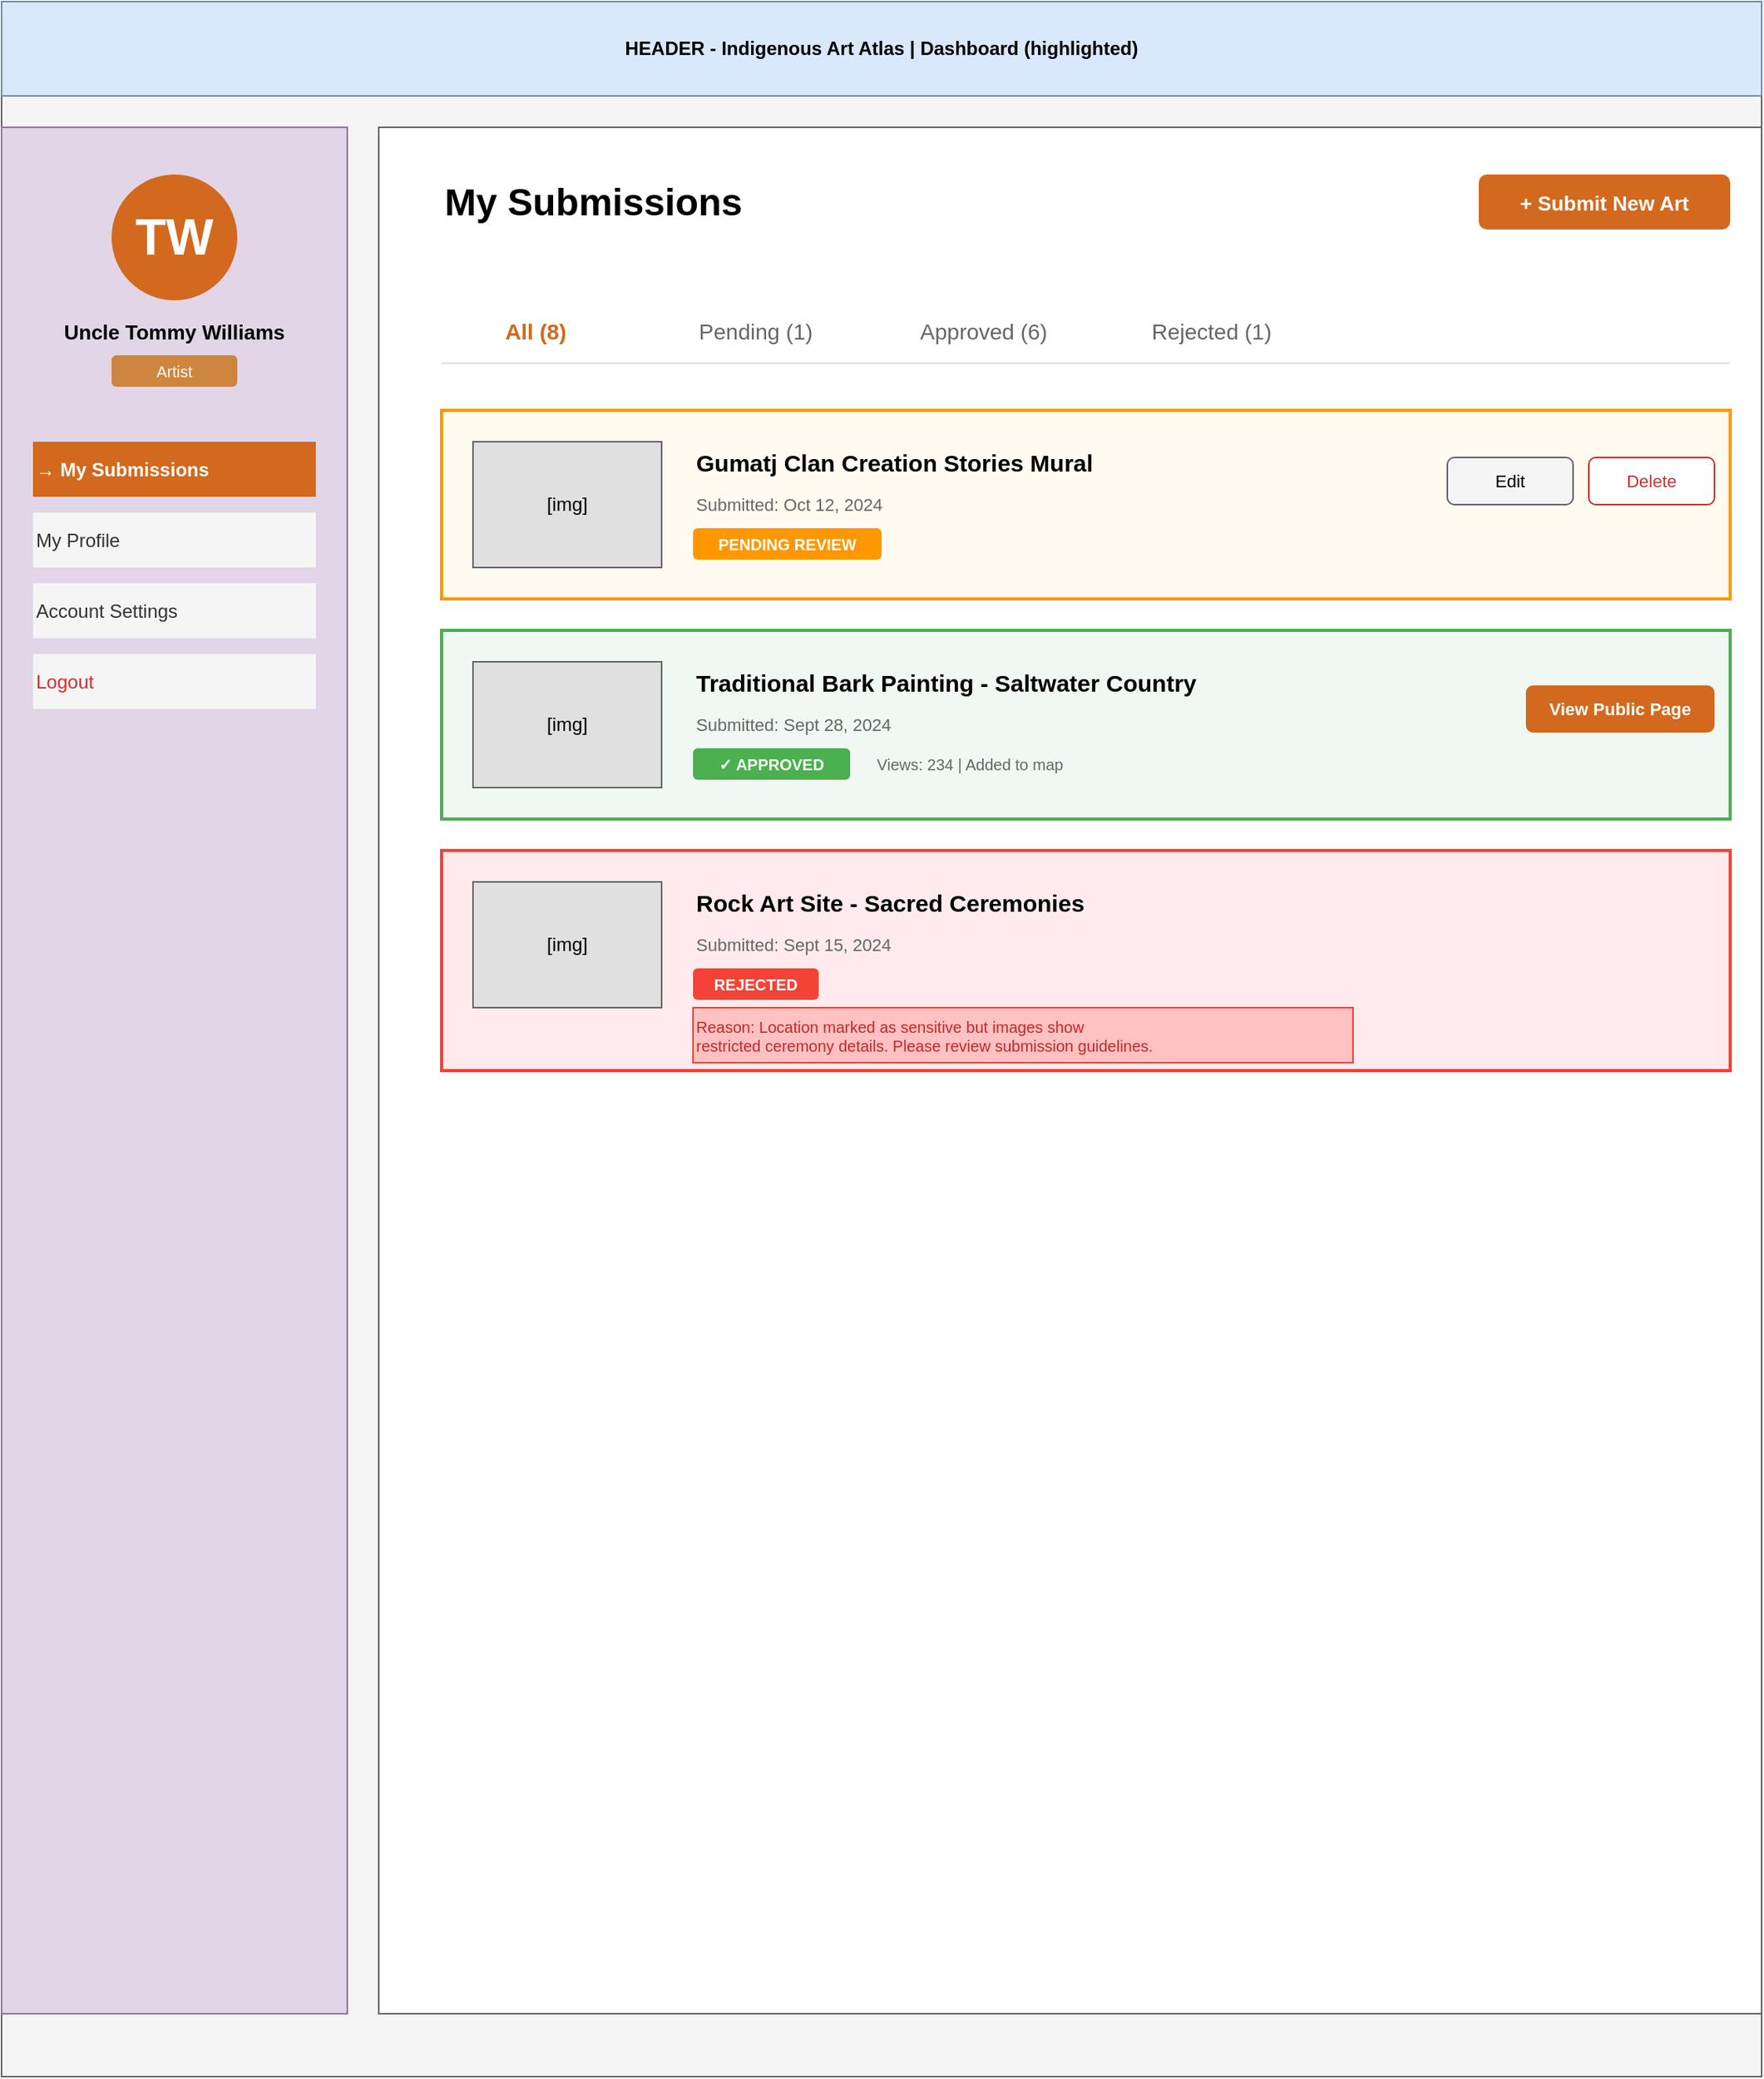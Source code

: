 <mxfile>
  <diagram name="User Dashboard Wireframe" id="dashboard">
    <mxGraphModel dx="1434" dy="844" grid="1" gridSize="10" guides="1" tooltips="1" connect="1" arrows="1" fold="1" page="1" pageScale="1" pageWidth="1200" pageHeight="1400" math="0" shadow="0">
      <root>
        <mxCell id="0" />
        <mxCell id="1" parent="0" />

        <!-- Browser Window -->
        <mxCell id="browser" value="" style="rounded=0;whiteSpace=wrap;html=1;fillColor=#f5f5f5;strokeColor=#666666;" vertex="1" parent="1">
          <mxGeometry x="40" y="40" width="1120" height="1320" as="geometry" />
        </mxCell>

        <!-- Header -->
        <mxCell id="header" value="HEADER - Indigenous Art Atlas | Dashboard (highlighted)" style="rounded=0;whiteSpace=wrap;html=1;fillColor=#dae8fc;strokeColor=#6c8ebf;fontStyle=1" vertex="1" parent="1">
          <mxGeometry x="40" y="40" width="1120" height="60" as="geometry" />
        </mxCell>

        <!-- Sidebar Navigation (20%) -->
        <mxCell id="sidebar" value="" style="rounded=0;whiteSpace=wrap;html=1;fillColor=#e1d5e7;strokeColor=#9673a6;align=left;verticalAlign=top;" vertex="1" parent="1">
          <mxGeometry x="40" y="120" width="220" height="1200" as="geometry" />
        </mxCell>

        <!-- User Profile Card -->
        <mxCell id="user-avatar" value="" style="ellipse;whiteSpace=wrap;html=1;fillColor=#d2691e;strokeColor=none;fontColor=#ffffff;fontSize=40;fontStyle=1" vertex="1" parent="1">
          <mxGeometry x="110" y="150" width="80" height="80" as="geometry" />
        </mxCell>

        <mxCell id="user-initials" value="TW" style="text;html=1;strokeColor=none;fillColor=none;align=center;verticalAlign=middle;whiteSpace=wrap;rounded=0;fontSize=32;fontColor=#ffffff;fontStyle=1" vertex="1" parent="1">
          <mxGeometry x="110" y="165" width="80" height="50" as="geometry" />
        </mxCell>

        <mxCell id="user-name" value="Uncle Tommy Williams" style="text;html=1;strokeColor=none;fillColor=none;align=center;verticalAlign=middle;whiteSpace=wrap;rounded=0;fontSize=13;fontStyle=1" vertex="1" parent="1">
          <mxGeometry x="60" y="240" width="180" height="20" as="geometry" />
        </mxCell>

        <mxCell id="user-role" value="Artist" style="rounded=1;whiteSpace=wrap;html=1;fillColor=#cd853f;strokeColor=none;fontColor=#ffffff;fontSize=10;" vertex="1" parent="1">
          <mxGeometry x="110" y="265" width="80" height="20" as="geometry" />
        </mxCell>

        <!-- Sidebar Menu -->
        <mxCell id="menu-item1" value="→ My Submissions" style="rounded=0;whiteSpace=wrap;html=1;fillColor=#d2691e;strokeColor=none;fontColor=#ffffff;align=left;fontSize=12;fontStyle=1" vertex="1" parent="1">
          <mxGeometry x="60" y="320" width="180" height="35" as="geometry" />
        </mxCell>

        <mxCell id="menu-item2" value="   My Profile" style="rounded=0;whiteSpace=wrap;html=1;fillColor=#f5f5f5;strokeColor=none;fontColor=#333333;align=left;fontSize=12;" vertex="1" parent="1">
          <mxGeometry x="60" y="365" width="180" height="35" as="geometry" />
        </mxCell>

        <mxCell id="menu-item3" value="   Account Settings" style="rounded=0;whiteSpace=wrap;html=1;fillColor=#f5f5f5;strokeColor=none;fontColor=#333333;align=left;fontSize=12;" vertex="1" parent="1">
          <mxGeometry x="60" y="410" width="180" height="35" as="geometry" />
        </mxCell>

        <mxCell id="menu-item4" value="   Logout" style="rounded=0;whiteSpace=wrap;html=1;fillColor=#f5f5f5;strokeColor=none;fontColor=#d32f2f;align=left;fontSize=12;" vertex="1" parent="1">
          <mxGeometry x="60" y="455" width="180" height="35" as="geometry" />
        </mxCell>

        <!-- Main Content Area (80%) -->
        <mxCell id="main-content" value="" style="rounded=0;whiteSpace=wrap;html=1;fillColor=#ffffff;strokeColor=#666666;align=left;verticalAlign=top;" vertex="1" parent="1">
          <mxGeometry x="280" y="120" width="880" height="1200" as="geometry" />
        </mxCell>

        <!-- Dashboard Header -->
        <mxCell id="dash-header" value="My Submissions" style="text;html=1;strokeColor=none;fillColor=none;align=left;verticalAlign=middle;whiteSpace=wrap;rounded=0;fontSize=24;fontStyle=1" vertex="1" parent="1">
          <mxGeometry x="320" y="150" width="400" height="35" as="geometry" />
        </mxCell>

        <mxCell id="btn-submit-new" value="+ Submit New Art" style="rounded=1;whiteSpace=wrap;html=1;fillColor=#d2691e;strokeColor=none;fontColor=#ffffff;fontSize=13;fontStyle=1" vertex="1" parent="1">
          <mxGeometry x="980" y="150" width="160" height="35" as="geometry" />
        </mxCell>

        <!-- Tabs -->
        <mxCell id="tabs-container" value="" style="rounded=0;whiteSpace=wrap;html=1;fillColor=none;strokeColor=none;" vertex="1" parent="1">
          <mxGeometry x="320" y="220" width="820" height="50" as="geometry" />
        </mxCell>

        <mxCell id="tab1" value="All (8)" style="rounded=0;whiteSpace=wrap;html=1;fillColor=none;strokeColor=none;fontColor=#d2691e;fontSize=14;fontStyle=1;align=center;borderBottom=1;borderColor=#d2691e;borderWidth=3;" vertex="1" parent="1">
          <mxGeometry x="320" y="230" width="120" height="40" as="geometry" />
        </mxCell>

        <mxCell id="tab2" value="Pending (1)" style="rounded=0;whiteSpace=wrap;html=1;fillColor=none;strokeColor=none;fontColor=#666666;fontSize=14;align=center;" vertex="1" parent="1">
          <mxGeometry x="460" y="230" width="120" height="40" as="geometry" />
        </mxCell>

        <mxCell id="tab3" value="Approved (6)" style="rounded=0;whiteSpace=wrap;html=1;fillColor=none;strokeColor=none;fontColor=#666666;fontSize=14;align=center;" vertex="1" parent="1">
          <mxGeometry x="600" y="230" width="130" height="40" as="geometry" />
        </mxCell>

        <mxCell id="tab4" value="Rejected (1)" style="rounded=0;whiteSpace=wrap;html=1;fillColor=none;strokeColor=none;fontColor=#666666;fontSize=14;align=center;" vertex="1" parent="1">
          <mxGeometry x="750" y="230" width="120" height="40" as="geometry" />
        </mxCell>

        <mxCell id="tab-line" value="" style="endArrow=none;html=1;strokeWidth=1;strokeColor=#e0e0e0;" edge="1" parent="1">
          <mxGeometry width="50" height="50" relative="1" as="geometry">
            <mxPoint x="320" y="270" as="sourcePoint" />
            <mxPoint x="1140" y="270" as="targetPoint" />
          </mxGeometry>
        </mxCell>

        <!-- Submission Cards -->
        <!-- Card 1: Pending -->
        <mxCell id="card1-container" value="" style="rounded=0;whiteSpace=wrap;html=1;fillColor=#fffbf0;strokeColor=#ff9800;strokeWidth=2;" vertex="1" parent="1">
          <mxGeometry x="320" y="300" width="820" height="120" as="geometry" />
        </mxCell>

        <mxCell id="card1-thumb" value="[img]" style="rounded=0;whiteSpace=wrap;html=1;fillColor=#e0e0e0;strokeColor=#666666;" vertex="1" parent="1">
          <mxGeometry x="340" y="320" width="120" height="80" as="geometry" />
        </mxCell>

        <mxCell id="card1-title" value="Gumatj Clan Creation Stories Mural" style="text;html=1;strokeColor=none;fillColor=none;align=left;verticalAlign=middle;whiteSpace=wrap;rounded=0;fontSize=15;fontStyle=1" vertex="1" parent="1">
          <mxGeometry x="480" y="320" width="400" height="25" as="geometry" />
        </mxCell>

        <mxCell id="card1-date" value="Submitted: Oct 12, 2024" style="text;html=1;strokeColor=none;fillColor=none;align=left;verticalAlign=middle;whiteSpace=wrap;rounded=0;fontSize=11;fontColor=#666666;" vertex="1" parent="1">
          <mxGeometry x="480" y="350" width="200" height="20" as="geometry" />
        </mxCell>

        <mxCell id="card1-status" value="PENDING REVIEW" style="rounded=1;whiteSpace=wrap;html=1;fillColor=#ff9800;strokeColor=none;fontColor=#ffffff;fontSize=10;fontStyle=1" vertex="1" parent="1">
          <mxGeometry x="480" y="375" width="120" height="20" as="geometry" />
        </mxCell>

        <mxCell id="card1-btn1" value="Edit" style="rounded=1;whiteSpace=wrap;html=1;fillColor=#f5f5f5;strokeColor=#666666;fontSize=11;" vertex="1" parent="1">
          <mxGeometry x="960" y="330" width="80" height="30" as="geometry" />
        </mxCell>

        <mxCell id="card1-btn2" value="Delete" style="rounded=1;whiteSpace=wrap;html=1;fillColor=#ffffff;strokeColor=#d32f2f;fontColor=#d32f2f;fontSize=11;" vertex="1" parent="1">
          <mxGeometry x="1050" y="330" width="80" height="30" as="geometry" />
        </mxCell>

        <!-- Card 2: Approved -->
        <mxCell id="card2-container" value="" style="rounded=0;whiteSpace=wrap;html=1;fillColor=#f1f8f4;strokeColor=#4caf50;strokeWidth=2;" vertex="1" parent="1">
          <mxGeometry x="320" y="440" width="820" height="120" as="geometry" />
        </mxCell>

        <mxCell id="card2-thumb" value="[img]" style="rounded=0;whiteSpace=wrap;html=1;fillColor=#e0e0e0;strokeColor=#666666;" vertex="1" parent="1">
          <mxGeometry x="340" y="460" width="120" height="80" as="geometry" />
        </mxCell>

        <mxCell id="card2-title" value="Traditional Bark Painting - Saltwater Country" style="text;html=1;strokeColor=none;fillColor=none;align=left;verticalAlign=middle;whiteSpace=wrap;rounded=0;fontSize=15;fontStyle=1" vertex="1" parent="1">
          <mxGeometry x="480" y="460" width="400" height="25" as="geometry" />
        </mxCell>

        <mxCell id="card2-date" value="Submitted: Sept 28, 2024" style="text;html=1;strokeColor=none;fillColor=none;align=left;verticalAlign=middle;whiteSpace=wrap;rounded=0;fontSize=11;fontColor=#666666;" vertex="1" parent="1">
          <mxGeometry x="480" y="490" width="200" height="20" as="geometry" />
        </mxCell>

        <mxCell id="card2-status" value="✓ APPROVED" style="rounded=1;whiteSpace=wrap;html=1;fillColor=#4caf50;strokeColor=none;fontColor=#ffffff;fontSize=10;fontStyle=1" vertex="1" parent="1">
          <mxGeometry x="480" y="515" width="100" height="20" as="geometry" />
        </mxCell>

        <mxCell id="card2-stats" value="Views: 234 | Added to map" style="text;html=1;strokeColor=none;fillColor=none;align=left;verticalAlign=middle;whiteSpace=wrap;rounded=0;fontSize=10;fontColor=#666666;" vertex="1" parent="1">
          <mxGeometry x="595" y="515" width="200" height="20" as="geometry" />
        </mxCell>

        <mxCell id="card2-btn" value="View Public Page" style="rounded=1;whiteSpace=wrap;html=1;fillColor=#d2691e;strokeColor=none;fontColor=#ffffff;fontSize=11;fontStyle=1" vertex="1" parent="1">
          <mxGeometry x="1010" y="475" width="120" height="30" as="geometry" />
        </mxCell>

        <!-- Card 3: Rejected -->
        <mxCell id="card3-container" value="" style="rounded=0;whiteSpace=wrap;html=1;fillColor=#ffebee;strokeColor=#f44336;strokeWidth=2;" vertex="1" parent="1">
          <mxGeometry x="320" y="580" width="820" height="140" as="geometry" />
        </mxCell>

        <mxCell id="card3-thumb" value="[img]" style="rounded=0;whiteSpace=wrap;html=1;fillColor=#e0e0e0;strokeColor=#666666;" vertex="1" parent="1">
          <mxGeometry x="340" y="600" width="120" height="80" as="geometry" />
        </mxCell>

        <mxCell id="card3-title" value="Rock Art Site - Sacred Ceremonies" style="text;html=1;strokeColor=none;fillColor=none;align=left;verticalAlign=middle;whiteSpace=wrap;rounded=0;fontSize=15;fontStyle=1" vertex="1" parent="1">
          <mxGeometry x="480" y="600" width="400" height="25" as="geometry" />
        </mxCell>

        <mxCell id="card3-date" value="Submitted: Sept 15, 2024" style="text;html=1;strokeColor=none;fillColor=none;align=left;verticalAlign=middle;whiteSpace=wrap;rounded=0;fontSize=11;fontColor=#666666;" vertex="1" parent="1">
          <mxGeometry x="480" y="630" width="200" height="20" as="geometry" />
        </mxCell>

        <mxCell id="card3-status" value="REJECTED" style="rounded=1;whiteSpace=wrap;html=1;fillColor=#f44336;strokeColor=none;fontColor=#ffffff;fontSize=10;fontStyle=1" vertex="1" parent="1">
          <mxGeometry x="480" y="655" width="80" height="20" as="geometry" />
        </mxCell>

        <mxCell id="card3-reason" value="Reason: Location marked as sensitive but images show&#xa;restricted ceremony details. Please review submission guidelines." style="rounded=0;whiteSpace=wrap;html=1;fillColor=#ffc1c1;strokeColor=#f44336;align=left;verticalAlign=top;fontSize=10;fontColor=#c62828;" vertex="1" parent="1">
          <mxGeometry x="480" y="680" width="420" height="35" as="geometry" />
        </mxCell>

        <mxCell id="card3-btn" value="Edit & Resubmit" style="rounded=1;whiteSpace=wrap;html=1;fillColor=#f44336;strokeColor=none;fontColor=#ffffff;fontSize=11;fontStyle=1" vertex="1" parent="1">
          <mxGeometry x="1020" y="640" width="110" height="30" as="geometry" />
        </mxCell>

        <!-- Empty State Example -->
        <mxCell id="empty-example" value="EMPTY STATE (when no submissions)" style="rounded=0;whiteSpace=wrap;html=1;fillColor=#f5f5f5;strokeColor=#999999;strokeWidth=1;strokeStyle=dashed;fontStyle=1" vertex="1" parent="1">
          <mxGeometry x="320" y="760" width="820" height="200" as="geometry" />
        </mxCell>

        <mxCell id="empty-icon" value="📝" style="text;html=1;strokeColor=none;fillColor=none;align=center;verticalAlign=middle;whiteSpace=wrap;rounded=0;fontSize=48;" vertex="1" parent="1">
          <mxGeometry x="655" y="780" width="150" height="60" as="geometry" />
        </mxCell>

        <mxCell id="empty-text1" value="No submissions yet" style="text;html=1;strokeColor=none;fillColor=none;align=center;verticalAlign=middle;whiteSpace=wrap;rounded=0;fontSize=18;fontStyle=1;fontColor=#666666;" vertex="1" parent="1">
          <mxGeometry x="520" y="850" width="420" height="25" as="geometry" />
        </mxCell>

        <mxCell id="empty-text2" value="Start sharing indigenous art with the community!" style="text;html=1;strokeColor=none;fillColor=none;align=center;verticalAlign=middle;whiteSpace=wrap;rounded=0;fontSize=13;fontColor=#999999;" vertex="1" parent="1">
          <mxGeometry x="520" y="880" width="420" height="20" as="geometry" />
        </mxCell>

        <mxCell id="empty-btn" value="Submit Your First Entry" style="rounded=1;whiteSpace=wrap;html=1;fillColor=#d2691e;strokeColor=none;fontColor=#ffffff;fontSize=13;fontStyle=1" vertex="1" parent="1">
          <mxGeometry x="620" y="915" width="220" height="35" as="geometry" />
        </mxCell>

        <!-- Footer -->
        <mxCell id="footer" value="FOOTER" style="rounded=0;whiteSpace=wrap;html=1;fillColor=#3e2723;strokeColor=#000000;fontColor=#ffffff;align=center;" vertex="1" parent="1">
          <mxGeometry x="40" y="1340" width="1120" height="20" as="geometry" />
        </mxCell>

        <!-- Annotations -->
        <mxCell id="note1" value="💡 Sidebar collapses&#xa;to dropdown on mobile" style="text;html=1;strokeColor=#b85450;fillColor=#f8cecc;align=left;verticalAlign=middle;whiteSpace=wrap;rounded=0;fontSize=9;" vertex="1" parent="1">
          <mxGeometry x="20" y="500" width="100" height="35" as="geometry" />
        </mxCell>

        <mxCell id="note2" value="💡 Status color-coded:&#xa;Yellow=Pending&#xa;Green=Approved&#xa;Red=Rejected" style="text;html=1;strokeColor=#b85450;fillColor=#f8cecc;align=left;verticalAlign=middle;whiteSpace=wrap;rounded=0;fontSize=9;" vertex="1" parent="1">
          <mxGeometry x="1180" y="450" width="110" height="50" as="geometry" />
        </mxCell>

      </root>
    </mxGraphModel>
  </diagram>
</mxfile>
